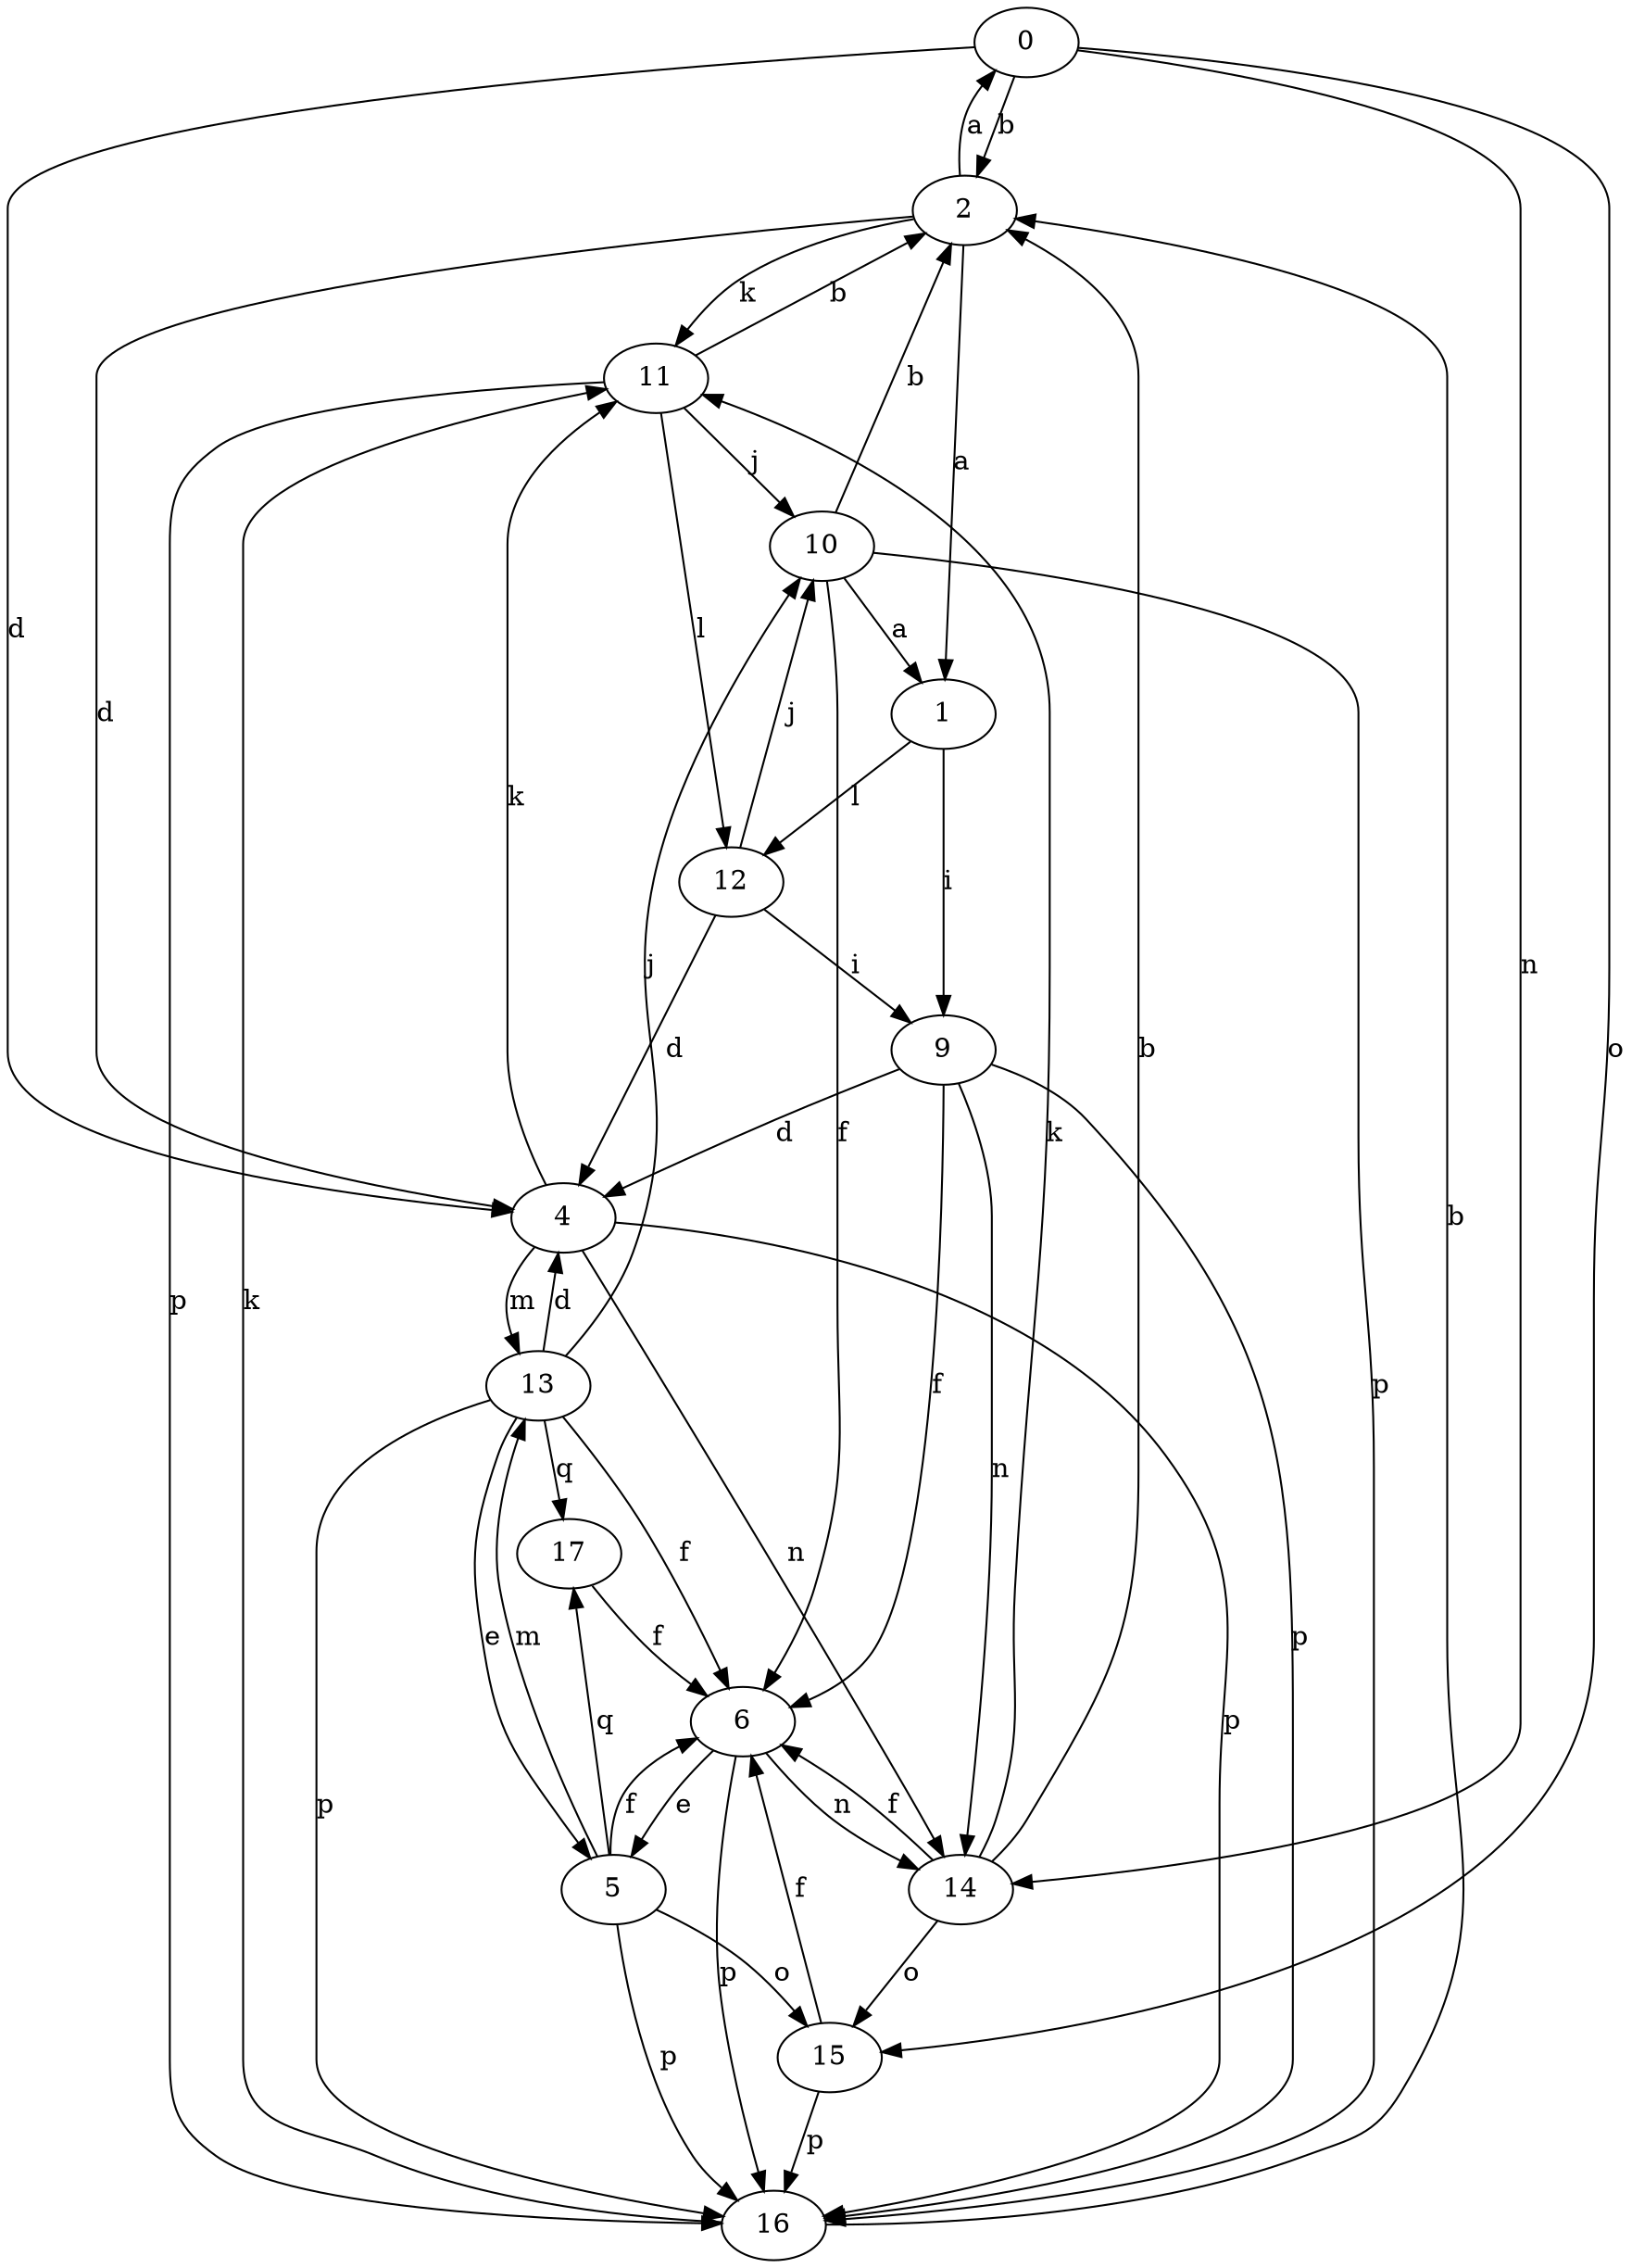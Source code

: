 strict digraph  {
0;
1;
2;
4;
5;
6;
9;
10;
11;
12;
13;
14;
15;
16;
17;
0 -> 2  [label=b];
0 -> 4  [label=d];
0 -> 14  [label=n];
0 -> 15  [label=o];
1 -> 9  [label=i];
1 -> 12  [label=l];
2 -> 0  [label=a];
2 -> 1  [label=a];
2 -> 4  [label=d];
2 -> 11  [label=k];
4 -> 11  [label=k];
4 -> 13  [label=m];
4 -> 14  [label=n];
4 -> 16  [label=p];
5 -> 6  [label=f];
5 -> 13  [label=m];
5 -> 15  [label=o];
5 -> 16  [label=p];
5 -> 17  [label=q];
6 -> 5  [label=e];
6 -> 14  [label=n];
6 -> 16  [label=p];
9 -> 4  [label=d];
9 -> 6  [label=f];
9 -> 14  [label=n];
9 -> 16  [label=p];
10 -> 1  [label=a];
10 -> 2  [label=b];
10 -> 6  [label=f];
10 -> 16  [label=p];
11 -> 2  [label=b];
11 -> 10  [label=j];
11 -> 12  [label=l];
11 -> 16  [label=p];
12 -> 4  [label=d];
12 -> 9  [label=i];
12 -> 10  [label=j];
13 -> 4  [label=d];
13 -> 5  [label=e];
13 -> 6  [label=f];
13 -> 10  [label=j];
13 -> 16  [label=p];
13 -> 17  [label=q];
14 -> 2  [label=b];
14 -> 6  [label=f];
14 -> 11  [label=k];
14 -> 15  [label=o];
15 -> 6  [label=f];
15 -> 16  [label=p];
16 -> 2  [label=b];
16 -> 11  [label=k];
17 -> 6  [label=f];
}
